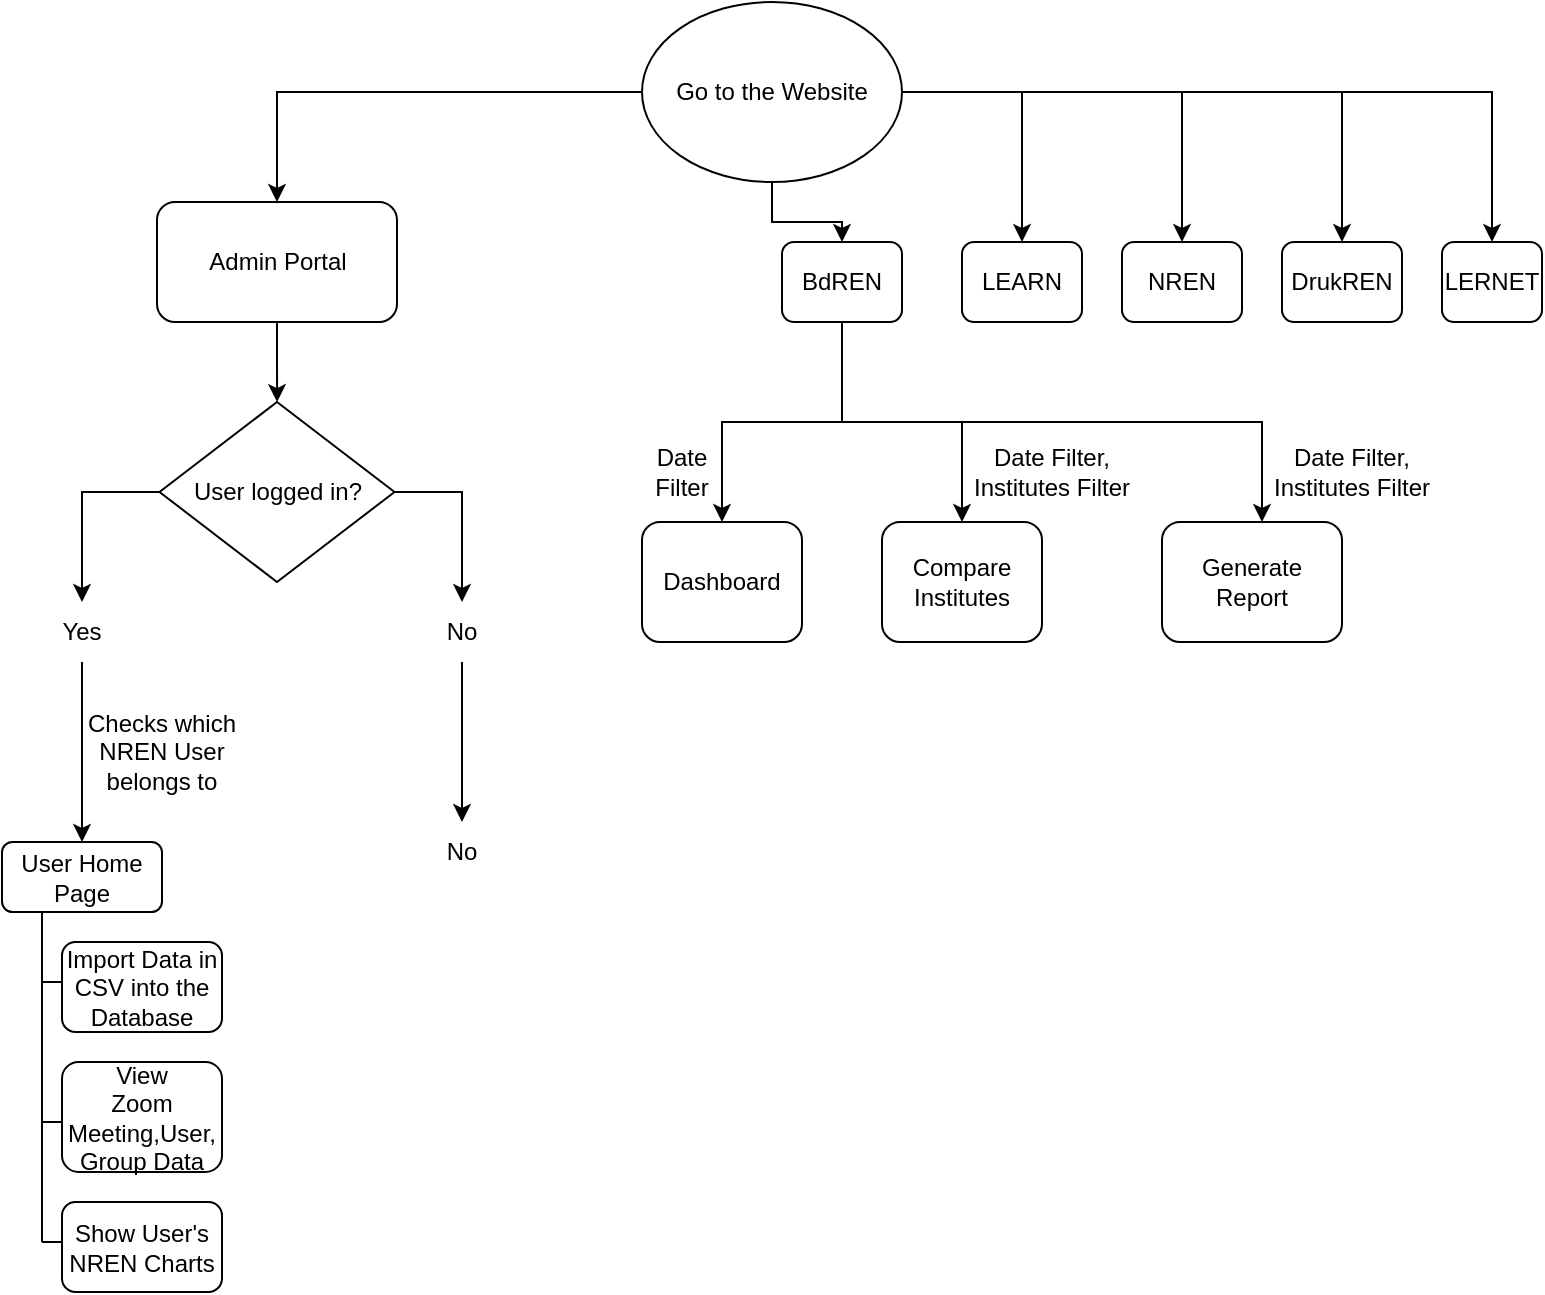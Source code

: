 <mxfile version="21.3.2" type="github">
  <diagram name="Page-1" id="KQBZjkpFFZhnuDvEqm4E">
    <mxGraphModel dx="894" dy="571" grid="1" gridSize="10" guides="1" tooltips="1" connect="1" arrows="1" fold="1" page="1" pageScale="1" pageWidth="1100" pageHeight="850" math="0" shadow="0">
      <root>
        <mxCell id="0" />
        <mxCell id="1" parent="0" />
        <mxCell id="HupwBSFSqKXz8BqiKRI4-1" value="" style="edgeStyle=orthogonalEdgeStyle;rounded=0;orthogonalLoop=1;jettySize=auto;html=1;" edge="1" parent="1" source="HupwBSFSqKXz8BqiKRI4-5" target="zcl0TpE254P6r6F1_Hdg-5">
          <mxGeometry relative="1" as="geometry" />
        </mxCell>
        <mxCell id="HupwBSFSqKXz8BqiKRI4-15" value="" style="edgeStyle=orthogonalEdgeStyle;rounded=0;orthogonalLoop=1;jettySize=auto;html=1;" edge="1" parent="1" source="zcl0TpE254P6r6F1_Hdg-1" target="HupwBSFSqKXz8BqiKRI4-7">
          <mxGeometry relative="1" as="geometry" />
        </mxCell>
        <mxCell id="HupwBSFSqKXz8BqiKRI4-16" style="edgeStyle=orthogonalEdgeStyle;rounded=0;orthogonalLoop=1;jettySize=auto;html=1;entryX=0.5;entryY=0;entryDx=0;entryDy=0;" edge="1" parent="1" source="zcl0TpE254P6r6F1_Hdg-1" target="HupwBSFSqKXz8BqiKRI4-11">
          <mxGeometry relative="1" as="geometry" />
        </mxCell>
        <mxCell id="HupwBSFSqKXz8BqiKRI4-17" style="edgeStyle=orthogonalEdgeStyle;rounded=0;orthogonalLoop=1;jettySize=auto;html=1;entryX=0.5;entryY=0;entryDx=0;entryDy=0;" edge="1" parent="1" source="zcl0TpE254P6r6F1_Hdg-1" target="HupwBSFSqKXz8BqiKRI4-12">
          <mxGeometry relative="1" as="geometry" />
        </mxCell>
        <mxCell id="HupwBSFSqKXz8BqiKRI4-21" style="edgeStyle=orthogonalEdgeStyle;rounded=0;orthogonalLoop=1;jettySize=auto;html=1;" edge="1" parent="1" source="zcl0TpE254P6r6F1_Hdg-1" target="HupwBSFSqKXz8BqiKRI4-14">
          <mxGeometry relative="1" as="geometry" />
        </mxCell>
        <mxCell id="HupwBSFSqKXz8BqiKRI4-22" style="edgeStyle=orthogonalEdgeStyle;rounded=0;orthogonalLoop=1;jettySize=auto;html=1;entryX=0.5;entryY=0;entryDx=0;entryDy=0;" edge="1" parent="1" source="zcl0TpE254P6r6F1_Hdg-1" target="HupwBSFSqKXz8BqiKRI4-13">
          <mxGeometry relative="1" as="geometry" />
        </mxCell>
        <mxCell id="zcl0TpE254P6r6F1_Hdg-1" value="Go to the Website" style="ellipse;whiteSpace=wrap;html=1;" parent="1" vertex="1">
          <mxGeometry x="330" width="130" height="90" as="geometry" />
        </mxCell>
        <mxCell id="HupwBSFSqKXz8BqiKRI4-3" value="" style="edgeStyle=orthogonalEdgeStyle;rounded=0;orthogonalLoop=1;jettySize=auto;html=1;" edge="1" parent="1" source="zcl0TpE254P6r6F1_Hdg-5" target="zcl0TpE254P6r6F1_Hdg-10">
          <mxGeometry relative="1" as="geometry" />
        </mxCell>
        <mxCell id="HupwBSFSqKXz8BqiKRI4-4" value="" style="edgeStyle=orthogonalEdgeStyle;rounded=0;orthogonalLoop=1;jettySize=auto;html=1;" edge="1" parent="1" source="zcl0TpE254P6r6F1_Hdg-5" target="zcl0TpE254P6r6F1_Hdg-11">
          <mxGeometry relative="1" as="geometry" />
        </mxCell>
        <mxCell id="zcl0TpE254P6r6F1_Hdg-5" value="User logged in?" style="rhombus;whiteSpace=wrap;html=1;" parent="1" vertex="1">
          <mxGeometry x="88.75" y="200" width="117.5" height="90" as="geometry" />
        </mxCell>
        <mxCell id="HupwBSFSqKXz8BqiKRI4-26" value="" style="edgeStyle=orthogonalEdgeStyle;rounded=0;orthogonalLoop=1;jettySize=auto;html=1;" edge="1" parent="1" source="zcl0TpE254P6r6F1_Hdg-10" target="HupwBSFSqKXz8BqiKRI4-25">
          <mxGeometry relative="1" as="geometry" />
        </mxCell>
        <mxCell id="zcl0TpE254P6r6F1_Hdg-10" value="Yes" style="text;html=1;strokeColor=none;fillColor=none;align=center;verticalAlign=middle;whiteSpace=wrap;rounded=0;" parent="1" vertex="1">
          <mxGeometry x="20" y="300" width="60" height="30" as="geometry" />
        </mxCell>
        <mxCell id="HupwBSFSqKXz8BqiKRI4-24" value="" style="edgeStyle=orthogonalEdgeStyle;rounded=0;orthogonalLoop=1;jettySize=auto;html=1;" edge="1" parent="1" source="zcl0TpE254P6r6F1_Hdg-11" target="HupwBSFSqKXz8BqiKRI4-23">
          <mxGeometry relative="1" as="geometry" />
        </mxCell>
        <mxCell id="zcl0TpE254P6r6F1_Hdg-11" value="No" style="text;html=1;strokeColor=none;fillColor=none;align=center;verticalAlign=middle;whiteSpace=wrap;rounded=0;" parent="1" vertex="1">
          <mxGeometry x="210" y="300" width="60" height="30" as="geometry" />
        </mxCell>
        <mxCell id="HupwBSFSqKXz8BqiKRI4-6" value="" style="edgeStyle=orthogonalEdgeStyle;rounded=0;orthogonalLoop=1;jettySize=auto;html=1;" edge="1" parent="1" source="zcl0TpE254P6r6F1_Hdg-1" target="HupwBSFSqKXz8BqiKRI4-5">
          <mxGeometry relative="1" as="geometry">
            <mxPoint x="330" y="45" as="sourcePoint" />
            <mxPoint x="149" y="130" as="targetPoint" />
          </mxGeometry>
        </mxCell>
        <mxCell id="HupwBSFSqKXz8BqiKRI4-5" value="&lt;div&gt;Admin Portal&lt;/div&gt;" style="rounded=1;whiteSpace=wrap;html=1;" vertex="1" parent="1">
          <mxGeometry x="87.5" y="100" width="120" height="60" as="geometry" />
        </mxCell>
        <mxCell id="HupwBSFSqKXz8BqiKRI4-48" value="" style="edgeStyle=orthogonalEdgeStyle;rounded=0;orthogonalLoop=1;jettySize=auto;html=1;" edge="1" parent="1" source="HupwBSFSqKXz8BqiKRI4-7" target="HupwBSFSqKXz8BqiKRI4-45">
          <mxGeometry relative="1" as="geometry" />
        </mxCell>
        <mxCell id="HupwBSFSqKXz8BqiKRI4-49" style="edgeStyle=orthogonalEdgeStyle;rounded=0;orthogonalLoop=1;jettySize=auto;html=1;" edge="1" parent="1" source="HupwBSFSqKXz8BqiKRI4-7" target="HupwBSFSqKXz8BqiKRI4-46">
          <mxGeometry relative="1" as="geometry" />
        </mxCell>
        <mxCell id="HupwBSFSqKXz8BqiKRI4-50" style="edgeStyle=orthogonalEdgeStyle;rounded=0;orthogonalLoop=1;jettySize=auto;html=1;" edge="1" parent="1" source="HupwBSFSqKXz8BqiKRI4-7" target="HupwBSFSqKXz8BqiKRI4-47">
          <mxGeometry relative="1" as="geometry">
            <Array as="points">
              <mxPoint x="430" y="210" />
              <mxPoint x="640" y="210" />
            </Array>
          </mxGeometry>
        </mxCell>
        <mxCell id="HupwBSFSqKXz8BqiKRI4-7" value="BdREN" style="rounded=1;whiteSpace=wrap;html=1;" vertex="1" parent="1">
          <mxGeometry x="400" y="120" width="60" height="40" as="geometry" />
        </mxCell>
        <mxCell id="HupwBSFSqKXz8BqiKRI4-11" value="LEARN" style="rounded=1;whiteSpace=wrap;html=1;" vertex="1" parent="1">
          <mxGeometry x="490" y="120" width="60" height="40" as="geometry" />
        </mxCell>
        <mxCell id="HupwBSFSqKXz8BqiKRI4-12" value="NREN" style="rounded=1;whiteSpace=wrap;html=1;" vertex="1" parent="1">
          <mxGeometry x="570" y="120" width="60" height="40" as="geometry" />
        </mxCell>
        <mxCell id="HupwBSFSqKXz8BqiKRI4-13" value="LERNET" style="rounded=1;whiteSpace=wrap;html=1;" vertex="1" parent="1">
          <mxGeometry x="730" y="120" width="50" height="40" as="geometry" />
        </mxCell>
        <mxCell id="HupwBSFSqKXz8BqiKRI4-14" value="DrukREN" style="rounded=1;whiteSpace=wrap;html=1;" vertex="1" parent="1">
          <mxGeometry x="650" y="120" width="60" height="40" as="geometry" />
        </mxCell>
        <mxCell id="HupwBSFSqKXz8BqiKRI4-23" value="No" style="text;html=1;strokeColor=none;fillColor=none;align=center;verticalAlign=middle;whiteSpace=wrap;rounded=0;" vertex="1" parent="1">
          <mxGeometry x="210" y="410" width="60" height="30" as="geometry" />
        </mxCell>
        <mxCell id="HupwBSFSqKXz8BqiKRI4-25" value="User Home Page" style="rounded=1;whiteSpace=wrap;html=1;" vertex="1" parent="1">
          <mxGeometry x="10" y="420" width="80" height="35" as="geometry" />
        </mxCell>
        <mxCell id="HupwBSFSqKXz8BqiKRI4-27" value="Checks which NREN User belongs to " style="text;html=1;strokeColor=none;fillColor=none;align=center;verticalAlign=middle;whiteSpace=wrap;rounded=0;" vertex="1" parent="1">
          <mxGeometry x="50" y="340" width="80" height="70" as="geometry" />
        </mxCell>
        <mxCell id="HupwBSFSqKXz8BqiKRI4-28" value="Import Data in CSV into the Database" style="rounded=1;whiteSpace=wrap;html=1;" vertex="1" parent="1">
          <mxGeometry x="40" y="470" width="80" height="45" as="geometry" />
        </mxCell>
        <mxCell id="HupwBSFSqKXz8BqiKRI4-29" value="&lt;div&gt;View&lt;/div&gt;&lt;div&gt;Zoom Meeting,User, Group Data&lt;br&gt;&lt;/div&gt;" style="rounded=1;whiteSpace=wrap;html=1;" vertex="1" parent="1">
          <mxGeometry x="40" y="530" width="80" height="55" as="geometry" />
        </mxCell>
        <mxCell id="HupwBSFSqKXz8BqiKRI4-31" value="Show User&#39;s NREN Charts" style="rounded=1;whiteSpace=wrap;html=1;" vertex="1" parent="1">
          <mxGeometry x="40" y="600" width="80" height="45" as="geometry" />
        </mxCell>
        <mxCell id="HupwBSFSqKXz8BqiKRI4-37" value="" style="endArrow=none;html=1;rounded=0;" edge="1" parent="1">
          <mxGeometry width="50" height="50" relative="1" as="geometry">
            <mxPoint x="30" y="620" as="sourcePoint" />
            <mxPoint x="30" y="455" as="targetPoint" />
          </mxGeometry>
        </mxCell>
        <mxCell id="HupwBSFSqKXz8BqiKRI4-38" value="" style="endArrow=none;html=1;rounded=0;" edge="1" parent="1">
          <mxGeometry width="50" height="50" relative="1" as="geometry">
            <mxPoint x="30" y="490" as="sourcePoint" />
            <mxPoint x="40" y="490" as="targetPoint" />
          </mxGeometry>
        </mxCell>
        <mxCell id="HupwBSFSqKXz8BqiKRI4-39" value="" style="endArrow=none;html=1;rounded=0;" edge="1" parent="1">
          <mxGeometry width="50" height="50" relative="1" as="geometry">
            <mxPoint x="30" y="560" as="sourcePoint" />
            <mxPoint x="40" y="560" as="targetPoint" />
          </mxGeometry>
        </mxCell>
        <mxCell id="HupwBSFSqKXz8BqiKRI4-41" value="" style="endArrow=none;html=1;rounded=0;" edge="1" parent="1">
          <mxGeometry width="50" height="50" relative="1" as="geometry">
            <mxPoint x="30" y="620" as="sourcePoint" />
            <mxPoint x="40" y="620" as="targetPoint" />
          </mxGeometry>
        </mxCell>
        <mxCell id="HupwBSFSqKXz8BqiKRI4-44" value="&lt;div&gt;Date Filter&lt;/div&gt;" style="text;html=1;strokeColor=none;fillColor=none;align=center;verticalAlign=middle;whiteSpace=wrap;rounded=0;" vertex="1" parent="1">
          <mxGeometry x="330" y="220" width="40" height="30" as="geometry" />
        </mxCell>
        <mxCell id="HupwBSFSqKXz8BqiKRI4-45" value="Dashboard" style="rounded=1;whiteSpace=wrap;html=1;" vertex="1" parent="1">
          <mxGeometry x="330" y="260" width="80" height="60" as="geometry" />
        </mxCell>
        <mxCell id="HupwBSFSqKXz8BqiKRI4-46" value="Compare Institutes" style="rounded=1;whiteSpace=wrap;html=1;" vertex="1" parent="1">
          <mxGeometry x="450" y="260" width="80" height="60" as="geometry" />
        </mxCell>
        <mxCell id="HupwBSFSqKXz8BqiKRI4-47" value="Generate Report" style="rounded=1;whiteSpace=wrap;html=1;" vertex="1" parent="1">
          <mxGeometry x="590" y="260" width="90" height="60" as="geometry" />
        </mxCell>
        <mxCell id="HupwBSFSqKXz8BqiKRI4-51" value="&lt;div&gt;Date Filter,&lt;/div&gt;&lt;div&gt;Institutes Filter&lt;br&gt;&lt;/div&gt;" style="text;html=1;strokeColor=none;fillColor=none;align=center;verticalAlign=middle;whiteSpace=wrap;rounded=0;" vertex="1" parent="1">
          <mxGeometry x="490" y="220" width="90" height="30" as="geometry" />
        </mxCell>
        <mxCell id="HupwBSFSqKXz8BqiKRI4-52" value="&lt;div&gt;Date Filter,&lt;/div&gt;&lt;div&gt;Institutes Filter&lt;br&gt;&lt;/div&gt;" style="text;html=1;strokeColor=none;fillColor=none;align=center;verticalAlign=middle;whiteSpace=wrap;rounded=0;" vertex="1" parent="1">
          <mxGeometry x="640" y="220" width="90" height="30" as="geometry" />
        </mxCell>
      </root>
    </mxGraphModel>
  </diagram>
</mxfile>
